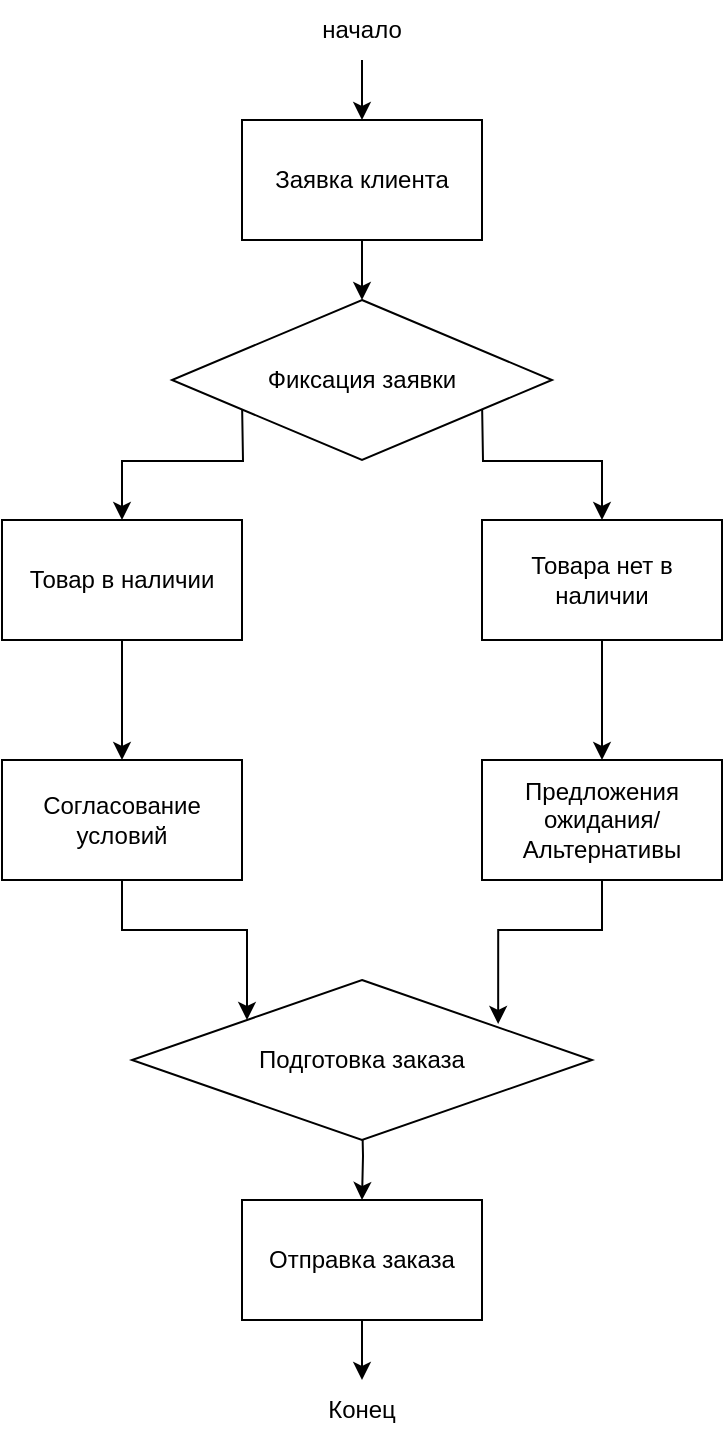 <mxfile version="26.0.16">
  <diagram name="Страница — 1" id="5m2yo3dyh1JV8G8uo5Kq">
    <mxGraphModel dx="2261" dy="780" grid="1" gridSize="10" guides="1" tooltips="1" connect="1" arrows="1" fold="1" page="1" pageScale="1" pageWidth="827" pageHeight="1169" math="0" shadow="0">
      <root>
        <mxCell id="0" />
        <mxCell id="1" parent="0" />
        <mxCell id="lUAshMvoIGJGfwUY3iS--4" style="edgeStyle=orthogonalEdgeStyle;rounded=0;orthogonalLoop=1;jettySize=auto;html=1;exitX=0.5;exitY=1;exitDx=0;exitDy=0;entryX=0.5;entryY=0;entryDx=0;entryDy=0;" edge="1" parent="1" source="lUAshMvoIGJGfwUY3iS--2" target="lUAshMvoIGJGfwUY3iS--3">
          <mxGeometry relative="1" as="geometry" />
        </mxCell>
        <mxCell id="lUAshMvoIGJGfwUY3iS--2" value="начало" style="text;html=1;align=center;verticalAlign=middle;whiteSpace=wrap;rounded=0;" vertex="1" parent="1">
          <mxGeometry x="125" y="90" width="90" height="30" as="geometry" />
        </mxCell>
        <mxCell id="lUAshMvoIGJGfwUY3iS--31" style="edgeStyle=orthogonalEdgeStyle;rounded=0;orthogonalLoop=1;jettySize=auto;html=1;exitX=0.5;exitY=1;exitDx=0;exitDy=0;entryX=0.5;entryY=0;entryDx=0;entryDy=0;" edge="1" parent="1" source="lUAshMvoIGJGfwUY3iS--3" target="lUAshMvoIGJGfwUY3iS--24">
          <mxGeometry relative="1" as="geometry" />
        </mxCell>
        <mxCell id="lUAshMvoIGJGfwUY3iS--3" value="Заявка клиента" style="rounded=0;whiteSpace=wrap;html=1;" vertex="1" parent="1">
          <mxGeometry x="110" y="150" width="120" height="60" as="geometry" />
        </mxCell>
        <mxCell id="lUAshMvoIGJGfwUY3iS--11" style="edgeStyle=orthogonalEdgeStyle;rounded=0;orthogonalLoop=1;jettySize=auto;html=1;exitX=0;exitY=0.5;exitDx=0;exitDy=0;entryX=0.5;entryY=0;entryDx=0;entryDy=0;" edge="1" parent="1" target="lUAshMvoIGJGfwUY3iS--8">
          <mxGeometry relative="1" as="geometry">
            <mxPoint x="110" y="290" as="sourcePoint" />
          </mxGeometry>
        </mxCell>
        <mxCell id="lUAshMvoIGJGfwUY3iS--12" style="edgeStyle=orthogonalEdgeStyle;rounded=0;orthogonalLoop=1;jettySize=auto;html=1;exitX=1;exitY=0.5;exitDx=0;exitDy=0;entryX=0.5;entryY=0;entryDx=0;entryDy=0;" edge="1" parent="1" target="lUAshMvoIGJGfwUY3iS--10">
          <mxGeometry relative="1" as="geometry">
            <mxPoint x="230" y="290" as="sourcePoint" />
          </mxGeometry>
        </mxCell>
        <mxCell id="lUAshMvoIGJGfwUY3iS--14" style="edgeStyle=orthogonalEdgeStyle;rounded=0;orthogonalLoop=1;jettySize=auto;html=1;exitX=0.5;exitY=1;exitDx=0;exitDy=0;entryX=0.5;entryY=0;entryDx=0;entryDy=0;" edge="1" parent="1" source="lUAshMvoIGJGfwUY3iS--8" target="lUAshMvoIGJGfwUY3iS--13">
          <mxGeometry relative="1" as="geometry" />
        </mxCell>
        <mxCell id="lUAshMvoIGJGfwUY3iS--8" value="Товар в наличии" style="rounded=0;whiteSpace=wrap;html=1;" vertex="1" parent="1">
          <mxGeometry x="-10" y="350" width="120" height="60" as="geometry" />
        </mxCell>
        <mxCell id="lUAshMvoIGJGfwUY3iS--16" style="edgeStyle=orthogonalEdgeStyle;rounded=0;orthogonalLoop=1;jettySize=auto;html=1;exitX=0.5;exitY=1;exitDx=0;exitDy=0;entryX=0.5;entryY=0;entryDx=0;entryDy=0;" edge="1" parent="1" source="lUAshMvoIGJGfwUY3iS--10" target="lUAshMvoIGJGfwUY3iS--15">
          <mxGeometry relative="1" as="geometry" />
        </mxCell>
        <mxCell id="lUAshMvoIGJGfwUY3iS--10" value="Товара нет в наличии" style="rounded=0;whiteSpace=wrap;html=1;" vertex="1" parent="1">
          <mxGeometry x="230" y="350" width="120" height="60" as="geometry" />
        </mxCell>
        <mxCell id="lUAshMvoIGJGfwUY3iS--28" style="edgeStyle=orthogonalEdgeStyle;rounded=0;orthogonalLoop=1;jettySize=auto;html=1;exitX=0.5;exitY=1;exitDx=0;exitDy=0;entryX=0;entryY=0;entryDx=0;entryDy=0;" edge="1" parent="1" source="lUAshMvoIGJGfwUY3iS--13" target="lUAshMvoIGJGfwUY3iS--27">
          <mxGeometry relative="1" as="geometry" />
        </mxCell>
        <mxCell id="lUAshMvoIGJGfwUY3iS--13" value="Согласование условий" style="rounded=0;whiteSpace=wrap;html=1;" vertex="1" parent="1">
          <mxGeometry x="-10" y="470" width="120" height="60" as="geometry" />
        </mxCell>
        <mxCell id="lUAshMvoIGJGfwUY3iS--15" value="Предложения ожидания/ Альтернативы" style="rounded=0;whiteSpace=wrap;html=1;" vertex="1" parent="1">
          <mxGeometry x="230" y="470" width="120" height="60" as="geometry" />
        </mxCell>
        <mxCell id="lUAshMvoIGJGfwUY3iS--21" style="edgeStyle=orthogonalEdgeStyle;rounded=0;orthogonalLoop=1;jettySize=auto;html=1;exitX=0.5;exitY=1;exitDx=0;exitDy=0;entryX=0.5;entryY=0;entryDx=0;entryDy=0;" edge="1" parent="1" target="lUAshMvoIGJGfwUY3iS--20">
          <mxGeometry relative="1" as="geometry">
            <mxPoint x="170" y="645" as="sourcePoint" />
          </mxGeometry>
        </mxCell>
        <mxCell id="lUAshMvoIGJGfwUY3iS--23" style="edgeStyle=orthogonalEdgeStyle;rounded=0;orthogonalLoop=1;jettySize=auto;html=1;exitX=0.5;exitY=1;exitDx=0;exitDy=0;entryX=0.5;entryY=0;entryDx=0;entryDy=0;" edge="1" parent="1" source="lUAshMvoIGJGfwUY3iS--20" target="lUAshMvoIGJGfwUY3iS--22">
          <mxGeometry relative="1" as="geometry" />
        </mxCell>
        <mxCell id="lUAshMvoIGJGfwUY3iS--20" value="Отправка заказа" style="rounded=0;whiteSpace=wrap;html=1;" vertex="1" parent="1">
          <mxGeometry x="110" y="690" width="120" height="60" as="geometry" />
        </mxCell>
        <mxCell id="lUAshMvoIGJGfwUY3iS--22" value="Конец" style="text;html=1;align=center;verticalAlign=middle;whiteSpace=wrap;rounded=0;" vertex="1" parent="1">
          <mxGeometry x="140" y="780" width="60" height="30" as="geometry" />
        </mxCell>
        <mxCell id="lUAshMvoIGJGfwUY3iS--24" value="Фиксация заявки" style="rhombus;whiteSpace=wrap;html=1;" vertex="1" parent="1">
          <mxGeometry x="75" y="240" width="190" height="80" as="geometry" />
        </mxCell>
        <mxCell id="lUAshMvoIGJGfwUY3iS--27" value="Подготовка заказа" style="rhombus;whiteSpace=wrap;html=1;" vertex="1" parent="1">
          <mxGeometry x="55" y="580" width="230" height="80" as="geometry" />
        </mxCell>
        <mxCell id="lUAshMvoIGJGfwUY3iS--29" style="edgeStyle=orthogonalEdgeStyle;rounded=0;orthogonalLoop=1;jettySize=auto;html=1;exitX=0.5;exitY=1;exitDx=0;exitDy=0;entryX=0.796;entryY=0.275;entryDx=0;entryDy=0;entryPerimeter=0;" edge="1" parent="1" source="lUAshMvoIGJGfwUY3iS--15" target="lUAshMvoIGJGfwUY3iS--27">
          <mxGeometry relative="1" as="geometry" />
        </mxCell>
      </root>
    </mxGraphModel>
  </diagram>
</mxfile>
